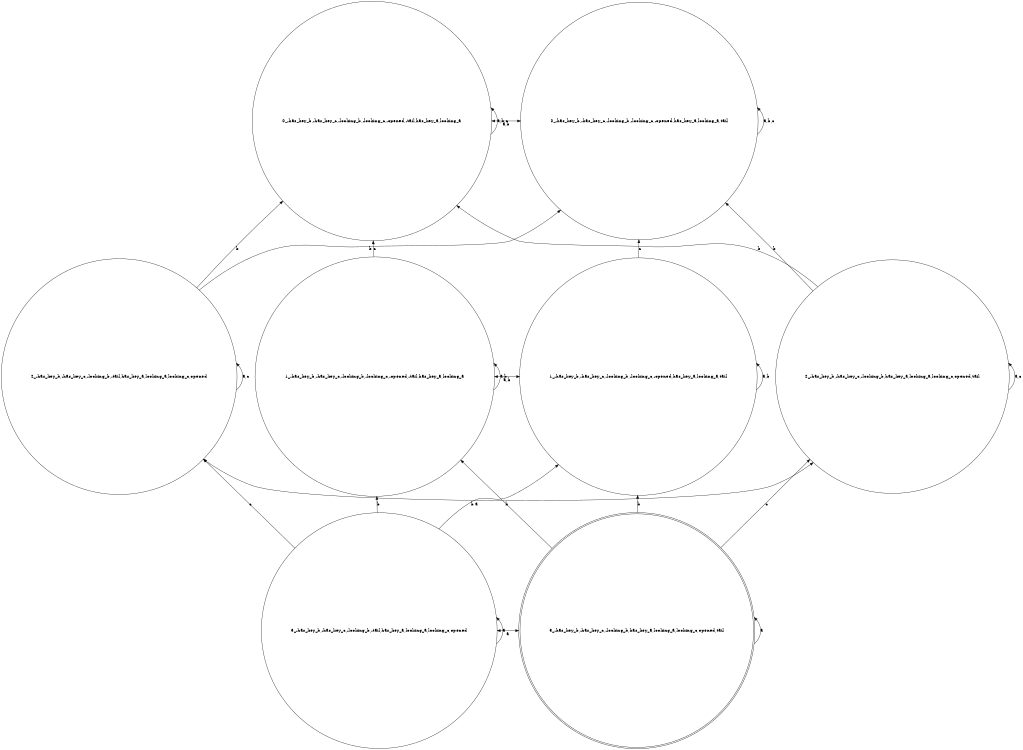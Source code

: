 digraph K_structure{
	rankdir=BT;
	size="8,5"
//WORLDS List:
	node [shape = circle] "0_-has_key_b,-has_key_c,-looking_b,-looking_c,-opened,-tail,has_key_a,looking_a";// (,-has_key_b,-has_key_c,-looking_b,-looking_c,-opened,-tail,has_key_a,looking_a)
	node [shape = circle] "1_-has_key_b,-has_key_c,-looking_b,-looking_c,-opened,-tail,has_key_a,looking_a";// (-has_key_b,-has_key_c,-looking_b,-looking_c,-opened,-tail,has_key_a,looking_a)
	node [shape = circle] "0_-has_key_b,-has_key_c,-looking_b,-looking_c,-opened,has_key_a,looking_a,tail";// (,-has_key_b,-has_key_c,-looking_b,-looking_c,-opened,has_key_a,looking_a,tail)
	node [shape = circle] "1_-has_key_b,-has_key_c,-looking_b,-looking_c,-opened,has_key_a,looking_a,tail";// (-has_key_b,-has_key_c,-looking_b,-looking_c,-opened,has_key_a,looking_a,tail)
	node [shape = circle] "2_-has_key_b,-has_key_c,-looking_b,has_key_a,looking_a,looking_c,opened,tail";// (,-has_key_b,-has_key_c,-looking_b,has_key_a,looking_a,looking_c,opened,tail)
	node [shape = doublecircle] "3_-has_key_b,-has_key_c,-looking_b,has_key_a,looking_a,looking_c,opened,tail";// (-has_key_b,-has_key_c,-looking_b,has_key_a,looking_a,looking_c,opened,tail)
	node [shape = circle] "2_-has_key_b,-has_key_c,-looking_b,-tail,has_key_a,looking_a,looking_c,opened";// (,-has_key_b,-has_key_c,-looking_b,-tail,has_key_a,looking_a,looking_c,opened)
	node [shape = circle] "3_-has_key_b,-has_key_c,-looking_b,-tail,has_key_a,looking_a,looking_c,opened";// (-has_key_b,-has_key_c,-looking_b,-tail,has_key_a,looking_a,looking_c,opened)


//RANKS List:
	{rank = same; "0_-has_key_b,-has_key_c,-looking_b,-looking_c,-opened,-tail,has_key_a,looking_a"; "0_-has_key_b,-has_key_c,-looking_b,-looking_c,-opened,has_key_a,looking_a,tail"; }
	{rank = same; "1_-has_key_b,-has_key_c,-looking_b,-looking_c,-opened,-tail,has_key_a,looking_a"; "1_-has_key_b,-has_key_c,-looking_b,-looking_c,-opened,has_key_a,looking_a,tail"; }
	{rank = same; "2_-has_key_b,-has_key_c,-looking_b,has_key_a,looking_a,looking_c,opened,tail"; "2_-has_key_b,-has_key_c,-looking_b,-tail,has_key_a,looking_a,looking_c,opened"; }
	{rank = same; "3_-has_key_b,-has_key_c,-looking_b,has_key_a,looking_a,looking_c,opened,tail"; "3_-has_key_b,-has_key_c,-looking_b,-tail,has_key_a,looking_a,looking_c,opened"; }


//EDGES List:
	"0_-has_key_b,-has_key_c,-looking_b,-looking_c,-opened,-tail,has_key_a,looking_a" -> "0_-has_key_b,-has_key_c,-looking_b,-looking_c,-opened,-tail,has_key_a,looking_a" [ label = "a,b,c" ];
	"0_-has_key_b,-has_key_c,-looking_b,-looking_c,-opened,has_key_a,looking_a,tail" -> "0_-has_key_b,-has_key_c,-looking_b,-looking_c,-opened,has_key_a,looking_a,tail" [ label = "a,b,c" ];
	"1_-has_key_b,-has_key_c,-looking_b,-looking_c,-opened,-tail,has_key_a,looking_a" -> "0_-has_key_b,-has_key_c,-looking_b,-looking_c,-opened,-tail,has_key_a,looking_a" [ label = "c" ];
	"1_-has_key_b,-has_key_c,-looking_b,-looking_c,-opened,-tail,has_key_a,looking_a" -> "1_-has_key_b,-has_key_c,-looking_b,-looking_c,-opened,-tail,has_key_a,looking_a" [ label = "a,b" ];
	"1_-has_key_b,-has_key_c,-looking_b,-looking_c,-opened,has_key_a,looking_a,tail" -> "0_-has_key_b,-has_key_c,-looking_b,-looking_c,-opened,has_key_a,looking_a,tail" [ label = "c" ];
	"1_-has_key_b,-has_key_c,-looking_b,-looking_c,-opened,has_key_a,looking_a,tail" -> "1_-has_key_b,-has_key_c,-looking_b,-looking_c,-opened,has_key_a,looking_a,tail" [ label = "a,b" ];
	"2_-has_key_b,-has_key_c,-looking_b,-tail,has_key_a,looking_a,looking_c,opened" -> "0_-has_key_b,-has_key_c,-looking_b,-looking_c,-opened,-tail,has_key_a,looking_a" [ label = "b" ];
	"2_-has_key_b,-has_key_c,-looking_b,-tail,has_key_a,looking_a,looking_c,opened" -> "0_-has_key_b,-has_key_c,-looking_b,-looking_c,-opened,has_key_a,looking_a,tail" [ label = "b" ];
	"2_-has_key_b,-has_key_c,-looking_b,-tail,has_key_a,looking_a,looking_c,opened" -> "2_-has_key_b,-has_key_c,-looking_b,-tail,has_key_a,looking_a,looking_c,opened" [ label = "a,c" ];
	"2_-has_key_b,-has_key_c,-looking_b,has_key_a,looking_a,looking_c,opened,tail" -> "0_-has_key_b,-has_key_c,-looking_b,-looking_c,-opened,-tail,has_key_a,looking_a" [ label = "b" ];
	"2_-has_key_b,-has_key_c,-looking_b,has_key_a,looking_a,looking_c,opened,tail" -> "0_-has_key_b,-has_key_c,-looking_b,-looking_c,-opened,has_key_a,looking_a,tail" [ label = "b" ];
	"2_-has_key_b,-has_key_c,-looking_b,has_key_a,looking_a,looking_c,opened,tail" -> "2_-has_key_b,-has_key_c,-looking_b,has_key_a,looking_a,looking_c,opened,tail" [ label = "a,c" ];
	"3_-has_key_b,-has_key_c,-looking_b,-tail,has_key_a,looking_a,looking_c,opened" -> "1_-has_key_b,-has_key_c,-looking_b,-looking_c,-opened,-tail,has_key_a,looking_a" [ label = "b" ];
	"3_-has_key_b,-has_key_c,-looking_b,-tail,has_key_a,looking_a,looking_c,opened" -> "1_-has_key_b,-has_key_c,-looking_b,-looking_c,-opened,has_key_a,looking_a,tail" [ label = "b" ];
	"3_-has_key_b,-has_key_c,-looking_b,-tail,has_key_a,looking_a,looking_c,opened" -> "2_-has_key_b,-has_key_c,-looking_b,-tail,has_key_a,looking_a,looking_c,opened" [ label = "c" ];
	"3_-has_key_b,-has_key_c,-looking_b,-tail,has_key_a,looking_a,looking_c,opened" -> "3_-has_key_b,-has_key_c,-looking_b,-tail,has_key_a,looking_a,looking_c,opened" [ label = "a" ];
	"3_-has_key_b,-has_key_c,-looking_b,has_key_a,looking_a,looking_c,opened,tail" -> "1_-has_key_b,-has_key_c,-looking_b,-looking_c,-opened,-tail,has_key_a,looking_a" [ label = "b" ];
	"3_-has_key_b,-has_key_c,-looking_b,has_key_a,looking_a,looking_c,opened,tail" -> "1_-has_key_b,-has_key_c,-looking_b,-looking_c,-opened,has_key_a,looking_a,tail" [ label = "b" ];
	"3_-has_key_b,-has_key_c,-looking_b,has_key_a,looking_a,looking_c,opened,tail" -> "2_-has_key_b,-has_key_c,-looking_b,has_key_a,looking_a,looking_c,opened,tail" [ label = "c" ];
	"3_-has_key_b,-has_key_c,-looking_b,has_key_a,looking_a,looking_c,opened,tail" -> "3_-has_key_b,-has_key_c,-looking_b,has_key_a,looking_a,looking_c,opened,tail" [ label = "a" ];
	"0_-has_key_b,-has_key_c,-looking_b,-looking_c,-opened,-tail,has_key_a,looking_a" -> "0_-has_key_b,-has_key_c,-looking_b,-looking_c,-opened,has_key_a,looking_a,tail" [ dir=both label = "a,b" ];
	"1_-has_key_b,-has_key_c,-looking_b,-looking_c,-opened,-tail,has_key_a,looking_a" -> "1_-has_key_b,-has_key_c,-looking_b,-looking_c,-opened,has_key_a,looking_a,tail" [ dir=both label = "a,b" ];
	"2_-has_key_b,-has_key_c,-looking_b,-tail,has_key_a,looking_a,looking_c,opened" -> "2_-has_key_b,-has_key_c,-looking_b,has_key_a,looking_a,looking_c,opened,tail" [ dir=both label = "a" ];
	"3_-has_key_b,-has_key_c,-looking_b,-tail,has_key_a,looking_a,looking_c,opened" -> "3_-has_key_b,-has_key_c,-looking_b,has_key_a,looking_a,looking_c,opened,tail" [ dir=both label = "a" ];
}
